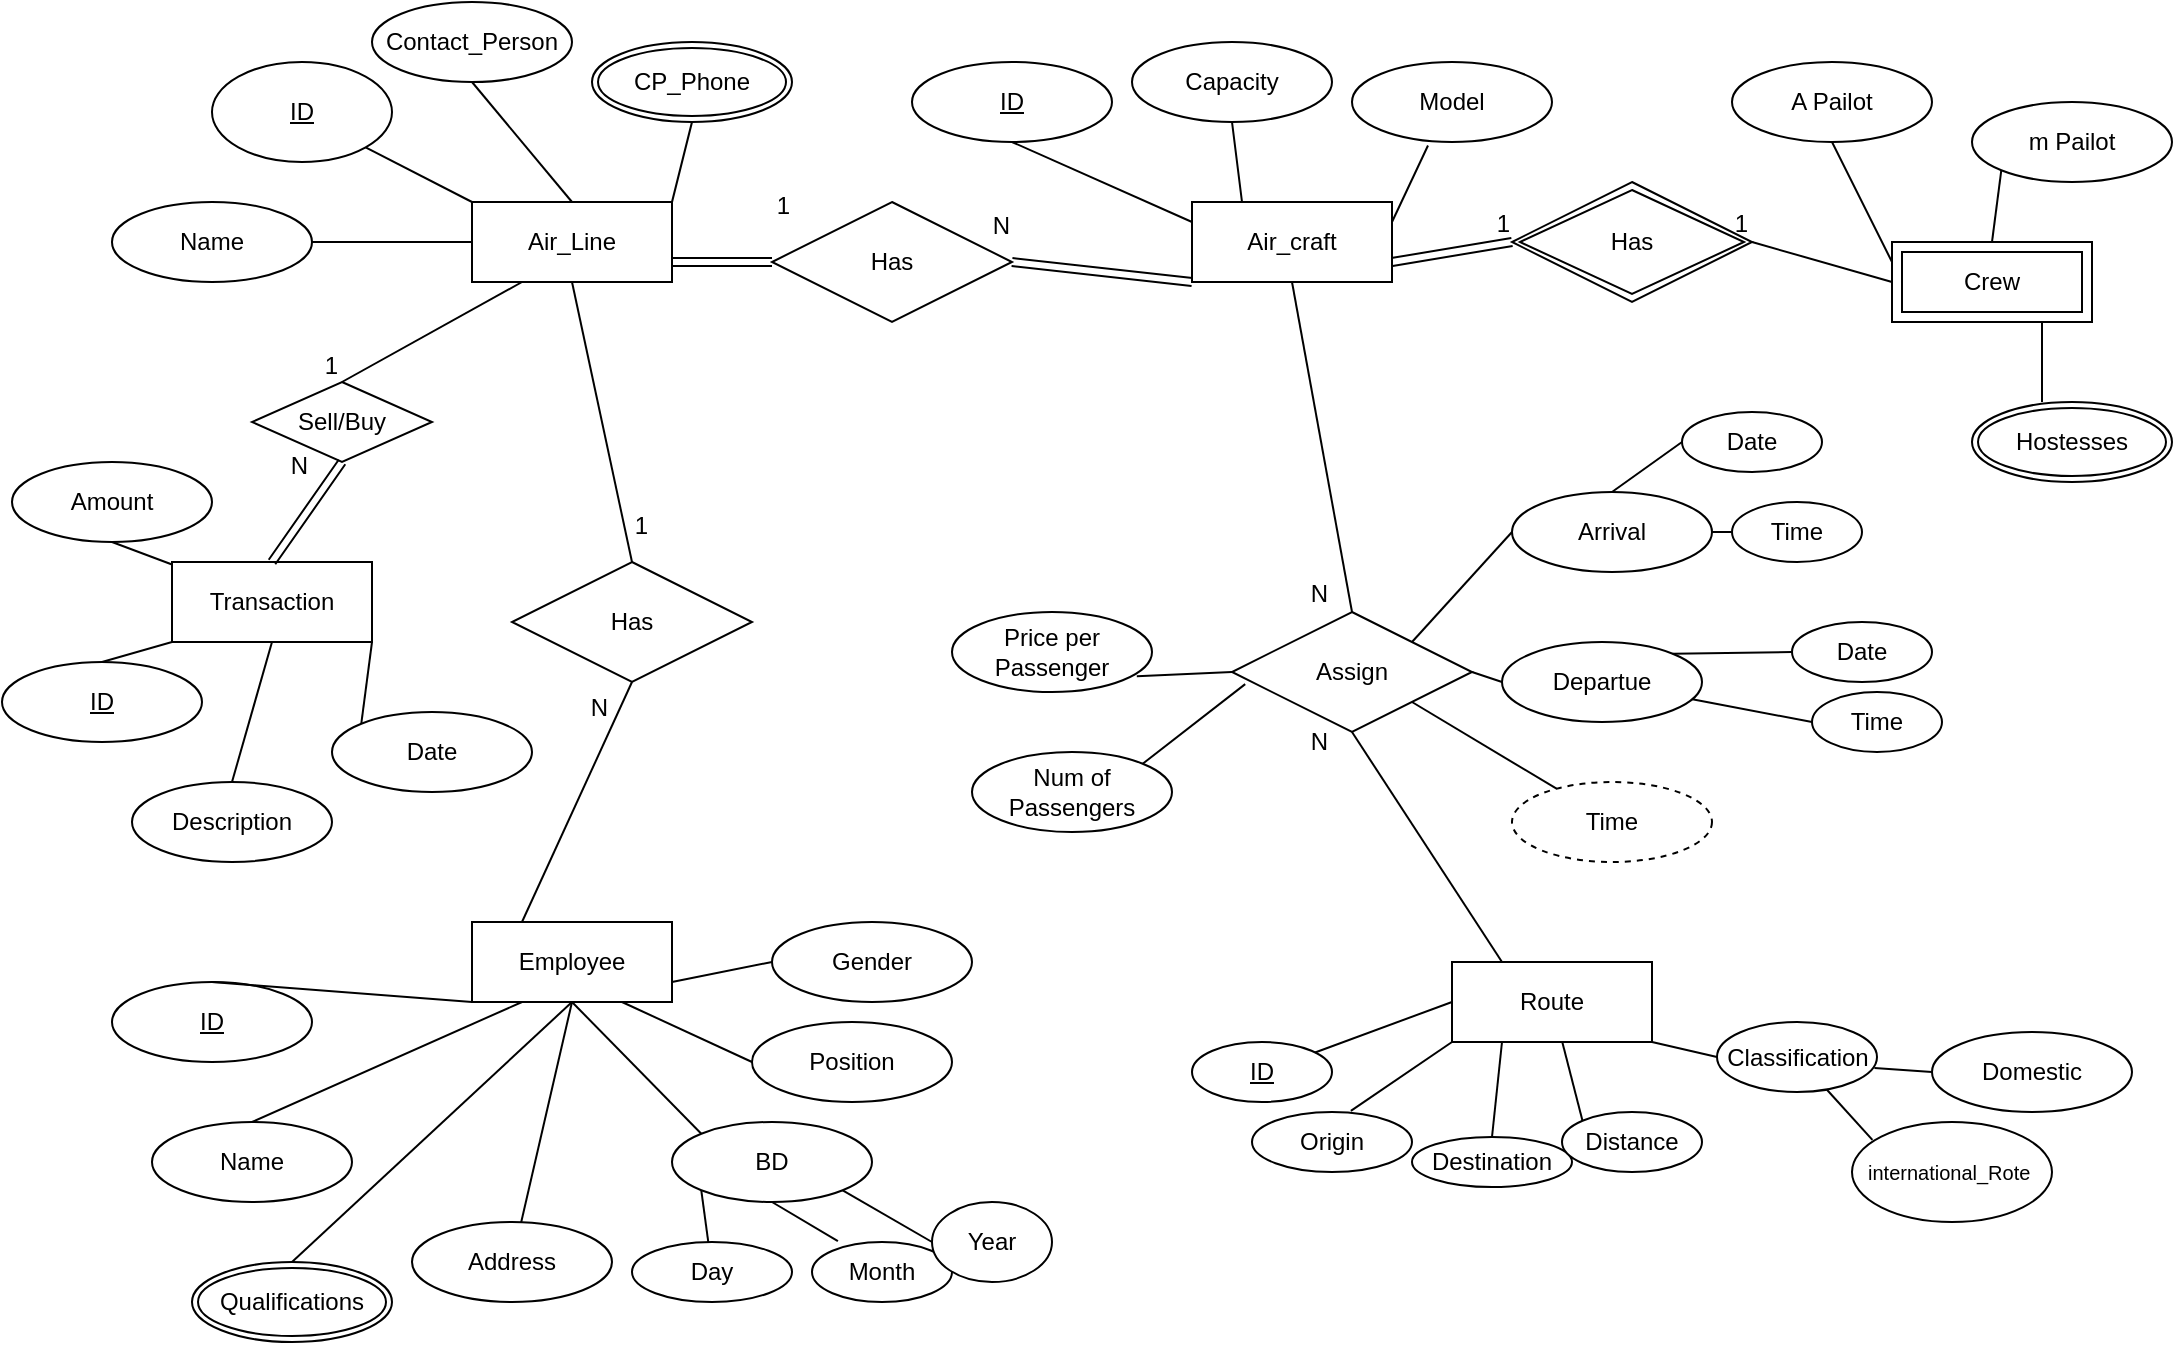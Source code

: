 <mxfile version="21.2.1" type="device">
  <diagram name="Page-1" id="40RKDE1S9QtMaZkaLiVW">
    <mxGraphModel dx="1843" dy="911" grid="1" gridSize="10" guides="1" tooltips="1" connect="1" arrows="1" fold="1" page="1" pageScale="1" pageWidth="1100" pageHeight="850" math="0" shadow="0">
      <root>
        <mxCell id="0" />
        <mxCell id="1" parent="0" />
        <mxCell id="wImbaT4fMVseAlvRaWkG-1" value="Air_Line" style="whiteSpace=wrap;html=1;align=center;" vertex="1" parent="1">
          <mxGeometry x="240" y="150" width="100" height="40" as="geometry" />
        </mxCell>
        <mxCell id="wImbaT4fMVseAlvRaWkG-2" value="ID" style="ellipse;whiteSpace=wrap;html=1;align=center;fontStyle=4;" vertex="1" parent="1">
          <mxGeometry x="110" y="80" width="90" height="50" as="geometry" />
        </mxCell>
        <mxCell id="wImbaT4fMVseAlvRaWkG-3" value="Name" style="ellipse;whiteSpace=wrap;html=1;align=center;" vertex="1" parent="1">
          <mxGeometry x="60" y="150" width="100" height="40" as="geometry" />
        </mxCell>
        <mxCell id="wImbaT4fMVseAlvRaWkG-4" value="Contact_Person" style="ellipse;whiteSpace=wrap;html=1;align=center;" vertex="1" parent="1">
          <mxGeometry x="190" y="50" width="100" height="40" as="geometry" />
        </mxCell>
        <mxCell id="wImbaT4fMVseAlvRaWkG-10" value="CP_Phone" style="ellipse;shape=doubleEllipse;margin=3;whiteSpace=wrap;html=1;align=center;" vertex="1" parent="1">
          <mxGeometry x="300" y="70" width="100" height="40" as="geometry" />
        </mxCell>
        <mxCell id="wImbaT4fMVseAlvRaWkG-12" value="" style="endArrow=none;html=1;rounded=0;exitX=0;exitY=0.5;exitDx=0;exitDy=0;entryX=1;entryY=0.5;entryDx=0;entryDy=0;" edge="1" parent="1" source="wImbaT4fMVseAlvRaWkG-1" target="wImbaT4fMVseAlvRaWkG-3">
          <mxGeometry relative="1" as="geometry">
            <mxPoint x="460" y="360" as="sourcePoint" />
            <mxPoint x="620" y="360" as="targetPoint" />
          </mxGeometry>
        </mxCell>
        <mxCell id="wImbaT4fMVseAlvRaWkG-13" value="" style="endArrow=none;html=1;rounded=0;exitX=0;exitY=0;exitDx=0;exitDy=0;entryX=1;entryY=1;entryDx=0;entryDy=0;" edge="1" parent="1" source="wImbaT4fMVseAlvRaWkG-1" target="wImbaT4fMVseAlvRaWkG-2">
          <mxGeometry relative="1" as="geometry">
            <mxPoint x="180" y="180" as="sourcePoint" />
            <mxPoint x="130" y="140" as="targetPoint" />
          </mxGeometry>
        </mxCell>
        <mxCell id="wImbaT4fMVseAlvRaWkG-14" value="" style="endArrow=none;html=1;rounded=0;exitX=0.5;exitY=0;exitDx=0;exitDy=0;entryX=0.5;entryY=1;entryDx=0;entryDy=0;" edge="1" parent="1" source="wImbaT4fMVseAlvRaWkG-1" target="wImbaT4fMVseAlvRaWkG-4">
          <mxGeometry relative="1" as="geometry">
            <mxPoint x="180" y="160" as="sourcePoint" />
            <mxPoint x="155" y="84" as="targetPoint" />
          </mxGeometry>
        </mxCell>
        <mxCell id="wImbaT4fMVseAlvRaWkG-15" value="" style="endArrow=none;html=1;rounded=0;exitX=1;exitY=0;exitDx=0;exitDy=0;entryX=0.5;entryY=1;entryDx=0;entryDy=0;" edge="1" parent="1" source="wImbaT4fMVseAlvRaWkG-1" target="wImbaT4fMVseAlvRaWkG-10">
          <mxGeometry relative="1" as="geometry">
            <mxPoint x="230" y="160" as="sourcePoint" />
            <mxPoint x="230" y="80" as="targetPoint" />
          </mxGeometry>
        </mxCell>
        <mxCell id="wImbaT4fMVseAlvRaWkG-16" value="Sell/Buy" style="shape=rhombus;perimeter=rhombusPerimeter;whiteSpace=wrap;html=1;align=center;" vertex="1" parent="1">
          <mxGeometry x="130" y="240" width="90" height="40" as="geometry" />
        </mxCell>
        <mxCell id="wImbaT4fMVseAlvRaWkG-17" value="Transaction" style="whiteSpace=wrap;html=1;align=center;" vertex="1" parent="1">
          <mxGeometry x="90" y="330" width="100" height="40" as="geometry" />
        </mxCell>
        <mxCell id="wImbaT4fMVseAlvRaWkG-18" value="ID" style="ellipse;whiteSpace=wrap;html=1;align=center;fontStyle=4;" vertex="1" parent="1">
          <mxGeometry x="5" y="380" width="100" height="40" as="geometry" />
        </mxCell>
        <mxCell id="wImbaT4fMVseAlvRaWkG-19" value="Description" style="ellipse;whiteSpace=wrap;html=1;align=center;" vertex="1" parent="1">
          <mxGeometry x="70" y="440" width="100" height="40" as="geometry" />
        </mxCell>
        <mxCell id="wImbaT4fMVseAlvRaWkG-20" value="Date" style="ellipse;whiteSpace=wrap;html=1;align=center;" vertex="1" parent="1">
          <mxGeometry x="170" y="405" width="100" height="40" as="geometry" />
        </mxCell>
        <mxCell id="wImbaT4fMVseAlvRaWkG-21" value="Amount" style="ellipse;whiteSpace=wrap;html=1;align=center;" vertex="1" parent="1">
          <mxGeometry x="10" y="280" width="100" height="40" as="geometry" />
        </mxCell>
        <mxCell id="wImbaT4fMVseAlvRaWkG-22" value="" style="endArrow=none;html=1;rounded=0;exitX=0.5;exitY=1;exitDx=0;exitDy=0;" edge="1" parent="1" source="wImbaT4fMVseAlvRaWkG-21" target="wImbaT4fMVseAlvRaWkG-17">
          <mxGeometry relative="1" as="geometry">
            <mxPoint x="50" y="340" as="sourcePoint" />
            <mxPoint x="210" y="340" as="targetPoint" />
          </mxGeometry>
        </mxCell>
        <mxCell id="wImbaT4fMVseAlvRaWkG-23" value="" style="endArrow=none;html=1;rounded=0;exitX=0.5;exitY=0;exitDx=0;exitDy=0;entryX=0;entryY=1;entryDx=0;entryDy=0;" edge="1" parent="1" source="wImbaT4fMVseAlvRaWkG-18" target="wImbaT4fMVseAlvRaWkG-17">
          <mxGeometry relative="1" as="geometry">
            <mxPoint x="70" y="330" as="sourcePoint" />
            <mxPoint x="100" y="341" as="targetPoint" />
          </mxGeometry>
        </mxCell>
        <mxCell id="wImbaT4fMVseAlvRaWkG-24" value="" style="endArrow=none;html=1;rounded=0;exitX=0.5;exitY=0;exitDx=0;exitDy=0;entryX=0.5;entryY=1;entryDx=0;entryDy=0;" edge="1" parent="1" source="wImbaT4fMVseAlvRaWkG-19" target="wImbaT4fMVseAlvRaWkG-17">
          <mxGeometry relative="1" as="geometry">
            <mxPoint x="70" y="415" as="sourcePoint" />
            <mxPoint x="100" y="380" as="targetPoint" />
          </mxGeometry>
        </mxCell>
        <mxCell id="wImbaT4fMVseAlvRaWkG-25" value="" style="endArrow=none;html=1;rounded=0;exitX=0;exitY=0;exitDx=0;exitDy=0;entryX=1;entryY=1;entryDx=0;entryDy=0;" edge="1" parent="1" source="wImbaT4fMVseAlvRaWkG-20" target="wImbaT4fMVseAlvRaWkG-17">
          <mxGeometry relative="1" as="geometry">
            <mxPoint x="80" y="425" as="sourcePoint" />
            <mxPoint x="110" y="390" as="targetPoint" />
          </mxGeometry>
        </mxCell>
        <mxCell id="wImbaT4fMVseAlvRaWkG-26" value="" style="endArrow=none;html=1;rounded=0;exitX=0.25;exitY=1;exitDx=0;exitDy=0;entryX=0.5;entryY=0;entryDx=0;entryDy=0;" edge="1" parent="1" source="wImbaT4fMVseAlvRaWkG-1" target="wImbaT4fMVseAlvRaWkG-16">
          <mxGeometry relative="1" as="geometry">
            <mxPoint x="50" y="340" as="sourcePoint" />
            <mxPoint x="210" y="340" as="targetPoint" />
          </mxGeometry>
        </mxCell>
        <mxCell id="wImbaT4fMVseAlvRaWkG-27" value="1" style="resizable=0;html=1;whiteSpace=wrap;align=right;verticalAlign=bottom;" connectable="0" vertex="1" parent="wImbaT4fMVseAlvRaWkG-26">
          <mxGeometry x="1" relative="1" as="geometry" />
        </mxCell>
        <mxCell id="wImbaT4fMVseAlvRaWkG-28" value="" style="shape=link;html=1;rounded=0;exitX=0.5;exitY=0;exitDx=0;exitDy=0;entryX=0.5;entryY=1;entryDx=0;entryDy=0;" edge="1" parent="1" source="wImbaT4fMVseAlvRaWkG-17" target="wImbaT4fMVseAlvRaWkG-16">
          <mxGeometry relative="1" as="geometry">
            <mxPoint x="50" y="340" as="sourcePoint" />
            <mxPoint x="210" y="340" as="targetPoint" />
          </mxGeometry>
        </mxCell>
        <mxCell id="wImbaT4fMVseAlvRaWkG-29" value="N" style="resizable=0;html=1;whiteSpace=wrap;align=right;verticalAlign=bottom;" connectable="0" vertex="1" parent="wImbaT4fMVseAlvRaWkG-28">
          <mxGeometry x="1" relative="1" as="geometry">
            <mxPoint x="-15" y="10" as="offset" />
          </mxGeometry>
        </mxCell>
        <mxCell id="wImbaT4fMVseAlvRaWkG-30" value="Has" style="shape=rhombus;perimeter=rhombusPerimeter;whiteSpace=wrap;html=1;align=center;" vertex="1" parent="1">
          <mxGeometry x="260" y="330" width="120" height="60" as="geometry" />
        </mxCell>
        <mxCell id="wImbaT4fMVseAlvRaWkG-31" value="" style="endArrow=none;html=1;rounded=0;exitX=0.5;exitY=1;exitDx=0;exitDy=0;entryX=0.5;entryY=0;entryDx=0;entryDy=0;" edge="1" parent="1" source="wImbaT4fMVseAlvRaWkG-1" target="wImbaT4fMVseAlvRaWkG-30">
          <mxGeometry relative="1" as="geometry">
            <mxPoint x="420" y="240" as="sourcePoint" />
            <mxPoint x="580" y="240" as="targetPoint" />
          </mxGeometry>
        </mxCell>
        <mxCell id="wImbaT4fMVseAlvRaWkG-32" value="1" style="resizable=0;html=1;whiteSpace=wrap;align=right;verticalAlign=bottom;" connectable="0" vertex="1" parent="wImbaT4fMVseAlvRaWkG-31">
          <mxGeometry x="1" relative="1" as="geometry">
            <mxPoint x="10" y="-9" as="offset" />
          </mxGeometry>
        </mxCell>
        <mxCell id="wImbaT4fMVseAlvRaWkG-33" value="Employee" style="whiteSpace=wrap;html=1;align=center;" vertex="1" parent="1">
          <mxGeometry x="240" y="510" width="100" height="40" as="geometry" />
        </mxCell>
        <mxCell id="wImbaT4fMVseAlvRaWkG-34" value="" style="endArrow=none;html=1;rounded=0;exitX=0.25;exitY=0;exitDx=0;exitDy=0;entryX=0.5;entryY=1;entryDx=0;entryDy=0;" edge="1" parent="1" source="wImbaT4fMVseAlvRaWkG-33" target="wImbaT4fMVseAlvRaWkG-30">
          <mxGeometry relative="1" as="geometry">
            <mxPoint x="420" y="240" as="sourcePoint" />
            <mxPoint x="580" y="240" as="targetPoint" />
          </mxGeometry>
        </mxCell>
        <mxCell id="wImbaT4fMVseAlvRaWkG-35" value="N" style="resizable=0;html=1;whiteSpace=wrap;align=right;verticalAlign=bottom;" connectable="0" vertex="1" parent="wImbaT4fMVseAlvRaWkG-34">
          <mxGeometry x="1" relative="1" as="geometry">
            <mxPoint x="-10" y="21" as="offset" />
          </mxGeometry>
        </mxCell>
        <mxCell id="wImbaT4fMVseAlvRaWkG-36" value="ID" style="ellipse;whiteSpace=wrap;html=1;align=center;fontStyle=4;" vertex="1" parent="1">
          <mxGeometry x="60" y="540" width="100" height="40" as="geometry" />
        </mxCell>
        <mxCell id="wImbaT4fMVseAlvRaWkG-37" value="Address" style="ellipse;whiteSpace=wrap;html=1;align=center;" vertex="1" parent="1">
          <mxGeometry x="210" y="660" width="100" height="40" as="geometry" />
        </mxCell>
        <mxCell id="wImbaT4fMVseAlvRaWkG-40" value="Gender" style="ellipse;whiteSpace=wrap;html=1;align=center;" vertex="1" parent="1">
          <mxGeometry x="390" y="510" width="100" height="40" as="geometry" />
        </mxCell>
        <mxCell id="wImbaT4fMVseAlvRaWkG-41" value="BD" style="ellipse;whiteSpace=wrap;html=1;align=center;" vertex="1" parent="1">
          <mxGeometry x="340" y="610" width="100" height="40" as="geometry" />
        </mxCell>
        <mxCell id="wImbaT4fMVseAlvRaWkG-42" value="Position" style="ellipse;whiteSpace=wrap;html=1;align=center;" vertex="1" parent="1">
          <mxGeometry x="380" y="560" width="100" height="40" as="geometry" />
        </mxCell>
        <mxCell id="wImbaT4fMVseAlvRaWkG-44" value="Name" style="ellipse;whiteSpace=wrap;html=1;align=center;" vertex="1" parent="1">
          <mxGeometry x="80" y="610" width="100" height="40" as="geometry" />
        </mxCell>
        <mxCell id="wImbaT4fMVseAlvRaWkG-45" value="Qualifications" style="ellipse;shape=doubleEllipse;margin=3;whiteSpace=wrap;html=1;align=center;" vertex="1" parent="1">
          <mxGeometry x="100" y="680" width="100" height="40" as="geometry" />
        </mxCell>
        <mxCell id="wImbaT4fMVseAlvRaWkG-46" value="" style="endArrow=none;html=1;rounded=0;exitX=0;exitY=1;exitDx=0;exitDy=0;entryX=0.5;entryY=0;entryDx=0;entryDy=0;" edge="1" parent="1" source="wImbaT4fMVseAlvRaWkG-33" target="wImbaT4fMVseAlvRaWkG-36">
          <mxGeometry relative="1" as="geometry">
            <mxPoint x="410" y="410" as="sourcePoint" />
            <mxPoint x="570" y="410" as="targetPoint" />
          </mxGeometry>
        </mxCell>
        <mxCell id="wImbaT4fMVseAlvRaWkG-47" value="" style="endArrow=none;html=1;rounded=0;exitX=0.25;exitY=1;exitDx=0;exitDy=0;entryX=0.5;entryY=0;entryDx=0;entryDy=0;" edge="1" parent="1" source="wImbaT4fMVseAlvRaWkG-33" target="wImbaT4fMVseAlvRaWkG-44">
          <mxGeometry relative="1" as="geometry">
            <mxPoint x="380" y="435" as="sourcePoint" />
            <mxPoint x="320" y="455" as="targetPoint" />
          </mxGeometry>
        </mxCell>
        <mxCell id="wImbaT4fMVseAlvRaWkG-48" value="" style="endArrow=none;html=1;rounded=0;exitX=0.5;exitY=1;exitDx=0;exitDy=0;entryX=0.5;entryY=0;entryDx=0;entryDy=0;" edge="1" parent="1" source="wImbaT4fMVseAlvRaWkG-33" target="wImbaT4fMVseAlvRaWkG-45">
          <mxGeometry relative="1" as="geometry">
            <mxPoint x="405" y="435" as="sourcePoint" />
            <mxPoint x="340" y="510" as="targetPoint" />
          </mxGeometry>
        </mxCell>
        <mxCell id="wImbaT4fMVseAlvRaWkG-49" value="" style="endArrow=none;html=1;rounded=0;exitX=0.5;exitY=1;exitDx=0;exitDy=0;" edge="1" parent="1" source="wImbaT4fMVseAlvRaWkG-33" target="wImbaT4fMVseAlvRaWkG-37">
          <mxGeometry relative="1" as="geometry">
            <mxPoint x="330" y="530" as="sourcePoint" />
            <mxPoint x="360" y="590" as="targetPoint" />
          </mxGeometry>
        </mxCell>
        <mxCell id="wImbaT4fMVseAlvRaWkG-50" value="" style="endArrow=none;html=1;rounded=0;exitX=0.5;exitY=1;exitDx=0;exitDy=0;entryX=0;entryY=0;entryDx=0;entryDy=0;" edge="1" parent="1" source="wImbaT4fMVseAlvRaWkG-33" target="wImbaT4fMVseAlvRaWkG-41">
          <mxGeometry relative="1" as="geometry">
            <mxPoint x="440" y="440" as="sourcePoint" />
            <mxPoint x="448" y="535" as="targetPoint" />
          </mxGeometry>
        </mxCell>
        <mxCell id="wImbaT4fMVseAlvRaWkG-51" value="" style="endArrow=none;html=1;rounded=0;exitX=1;exitY=0.75;exitDx=0;exitDy=0;entryX=0;entryY=0.5;entryDx=0;entryDy=0;" edge="1" parent="1" source="wImbaT4fMVseAlvRaWkG-33" target="wImbaT4fMVseAlvRaWkG-40">
          <mxGeometry relative="1" as="geometry">
            <mxPoint x="468" y="435" as="sourcePoint" />
            <mxPoint x="515" y="501" as="targetPoint" />
          </mxGeometry>
        </mxCell>
        <mxCell id="wImbaT4fMVseAlvRaWkG-52" value="" style="endArrow=none;html=1;rounded=0;exitX=0.75;exitY=1;exitDx=0;exitDy=0;entryX=0;entryY=0.5;entryDx=0;entryDy=0;" edge="1" parent="1" source="wImbaT4fMVseAlvRaWkG-33" target="wImbaT4fMVseAlvRaWkG-42">
          <mxGeometry relative="1" as="geometry">
            <mxPoint x="480" y="425" as="sourcePoint" />
            <mxPoint x="510" y="415" as="targetPoint" />
          </mxGeometry>
        </mxCell>
        <mxCell id="wImbaT4fMVseAlvRaWkG-53" value="Day" style="ellipse;whiteSpace=wrap;html=1;align=center;" vertex="1" parent="1">
          <mxGeometry x="320" y="670" width="80" height="30" as="geometry" />
        </mxCell>
        <mxCell id="wImbaT4fMVseAlvRaWkG-54" value="Month" style="ellipse;whiteSpace=wrap;html=1;align=center;" vertex="1" parent="1">
          <mxGeometry x="410" y="670" width="70" height="30" as="geometry" />
        </mxCell>
        <mxCell id="wImbaT4fMVseAlvRaWkG-55" value="Year" style="ellipse;whiteSpace=wrap;html=1;align=center;" vertex="1" parent="1">
          <mxGeometry x="470" y="650" width="60" height="40" as="geometry" />
        </mxCell>
        <mxCell id="wImbaT4fMVseAlvRaWkG-56" value="" style="endArrow=none;html=1;rounded=0;entryX=0;entryY=1;entryDx=0;entryDy=0;" edge="1" parent="1" source="wImbaT4fMVseAlvRaWkG-53" target="wImbaT4fMVseAlvRaWkG-41">
          <mxGeometry relative="1" as="geometry">
            <mxPoint x="410" y="410" as="sourcePoint" />
            <mxPoint x="570" y="410" as="targetPoint" />
          </mxGeometry>
        </mxCell>
        <mxCell id="wImbaT4fMVseAlvRaWkG-57" value="" style="endArrow=none;html=1;rounded=0;entryX=0.5;entryY=1;entryDx=0;entryDy=0;exitX=0.185;exitY=-0.014;exitDx=0;exitDy=0;exitPerimeter=0;" edge="1" parent="1" source="wImbaT4fMVseAlvRaWkG-54" target="wImbaT4fMVseAlvRaWkG-41">
          <mxGeometry relative="1" as="geometry">
            <mxPoint x="557" y="590" as="sourcePoint" />
            <mxPoint x="550" y="535" as="targetPoint" />
          </mxGeometry>
        </mxCell>
        <mxCell id="wImbaT4fMVseAlvRaWkG-58" value="" style="endArrow=none;html=1;rounded=0;entryX=1;entryY=1;entryDx=0;entryDy=0;exitX=0;exitY=0.5;exitDx=0;exitDy=0;" edge="1" parent="1" source="wImbaT4fMVseAlvRaWkG-55" target="wImbaT4fMVseAlvRaWkG-41">
          <mxGeometry relative="1" as="geometry">
            <mxPoint x="649" y="599" as="sourcePoint" />
            <mxPoint x="585" y="529" as="targetPoint" />
          </mxGeometry>
        </mxCell>
        <mxCell id="wImbaT4fMVseAlvRaWkG-59" value="Air_craft" style="whiteSpace=wrap;html=1;align=center;" vertex="1" parent="1">
          <mxGeometry x="600" y="150" width="100" height="40" as="geometry" />
        </mxCell>
        <mxCell id="wImbaT4fMVseAlvRaWkG-60" value="ID" style="ellipse;whiteSpace=wrap;html=1;align=center;fontStyle=4;" vertex="1" parent="1">
          <mxGeometry x="460" y="80" width="100" height="40" as="geometry" />
        </mxCell>
        <mxCell id="wImbaT4fMVseAlvRaWkG-61" value="Capacity" style="ellipse;whiteSpace=wrap;html=1;align=center;" vertex="1" parent="1">
          <mxGeometry x="570" y="70" width="100" height="40" as="geometry" />
        </mxCell>
        <mxCell id="wImbaT4fMVseAlvRaWkG-62" value="Model" style="ellipse;whiteSpace=wrap;html=1;align=center;" vertex="1" parent="1">
          <mxGeometry x="680" y="80" width="100" height="40" as="geometry" />
        </mxCell>
        <mxCell id="wImbaT4fMVseAlvRaWkG-64" value="Has" style="shape=rhombus;perimeter=rhombusPerimeter;whiteSpace=wrap;html=1;align=center;" vertex="1" parent="1">
          <mxGeometry x="390" y="150" width="120" height="60" as="geometry" />
        </mxCell>
        <mxCell id="wImbaT4fMVseAlvRaWkG-65" value="" style="shape=link;html=1;rounded=0;exitX=1;exitY=0.75;exitDx=0;exitDy=0;entryX=0;entryY=0.5;entryDx=0;entryDy=0;" edge="1" parent="1" source="wImbaT4fMVseAlvRaWkG-1" target="wImbaT4fMVseAlvRaWkG-64">
          <mxGeometry relative="1" as="geometry">
            <mxPoint x="550" y="250" as="sourcePoint" />
            <mxPoint x="710" y="250" as="targetPoint" />
          </mxGeometry>
        </mxCell>
        <mxCell id="wImbaT4fMVseAlvRaWkG-66" value="1" style="resizable=0;html=1;whiteSpace=wrap;align=right;verticalAlign=bottom;" connectable="0" vertex="1" parent="wImbaT4fMVseAlvRaWkG-65">
          <mxGeometry x="1" relative="1" as="geometry">
            <mxPoint x="10" y="-20" as="offset" />
          </mxGeometry>
        </mxCell>
        <mxCell id="wImbaT4fMVseAlvRaWkG-67" value="" style="shape=link;html=1;rounded=0;entryX=1;entryY=0.5;entryDx=0;entryDy=0;exitX=0;exitY=1;exitDx=0;exitDy=0;" edge="1" parent="1" source="wImbaT4fMVseAlvRaWkG-59" target="wImbaT4fMVseAlvRaWkG-64">
          <mxGeometry relative="1" as="geometry">
            <mxPoint x="550" y="250" as="sourcePoint" />
            <mxPoint x="710" y="250" as="targetPoint" />
          </mxGeometry>
        </mxCell>
        <mxCell id="wImbaT4fMVseAlvRaWkG-68" value="N" style="resizable=0;html=1;whiteSpace=wrap;align=right;verticalAlign=bottom;" connectable="0" vertex="1" parent="wImbaT4fMVseAlvRaWkG-67">
          <mxGeometry x="1" relative="1" as="geometry">
            <mxPoint y="-10" as="offset" />
          </mxGeometry>
        </mxCell>
        <mxCell id="wImbaT4fMVseAlvRaWkG-69" value="" style="endArrow=none;html=1;rounded=0;exitX=0.5;exitY=1;exitDx=0;exitDy=0;entryX=0;entryY=0.25;entryDx=0;entryDy=0;" edge="1" parent="1" source="wImbaT4fMVseAlvRaWkG-60" target="wImbaT4fMVseAlvRaWkG-59">
          <mxGeometry relative="1" as="geometry">
            <mxPoint x="550" y="250" as="sourcePoint" />
            <mxPoint x="710" y="250" as="targetPoint" />
          </mxGeometry>
        </mxCell>
        <mxCell id="wImbaT4fMVseAlvRaWkG-70" value="" style="endArrow=none;html=1;rounded=0;exitX=0.5;exitY=1;exitDx=0;exitDy=0;entryX=0.25;entryY=0;entryDx=0;entryDy=0;" edge="1" parent="1" source="wImbaT4fMVseAlvRaWkG-61" target="wImbaT4fMVseAlvRaWkG-59">
          <mxGeometry relative="1" as="geometry">
            <mxPoint x="510" y="90" as="sourcePoint" />
            <mxPoint x="560" y="120" as="targetPoint" />
          </mxGeometry>
        </mxCell>
        <mxCell id="wImbaT4fMVseAlvRaWkG-71" value="" style="endArrow=none;html=1;rounded=0;exitX=0.38;exitY=1.044;exitDx=0;exitDy=0;entryX=1;entryY=0.25;entryDx=0;entryDy=0;exitPerimeter=0;" edge="1" parent="1" source="wImbaT4fMVseAlvRaWkG-62" target="wImbaT4fMVseAlvRaWkG-59">
          <mxGeometry relative="1" as="geometry">
            <mxPoint x="520" y="100" as="sourcePoint" />
            <mxPoint x="570" y="130" as="targetPoint" />
          </mxGeometry>
        </mxCell>
        <mxCell id="wImbaT4fMVseAlvRaWkG-73" value="Has" style="shape=rhombus;double=1;perimeter=rhombusPerimeter;whiteSpace=wrap;html=1;align=center;" vertex="1" parent="1">
          <mxGeometry x="760" y="140" width="120" height="60" as="geometry" />
        </mxCell>
        <mxCell id="wImbaT4fMVseAlvRaWkG-74" value="Crew" style="shape=ext;margin=3;double=1;whiteSpace=wrap;html=1;align=center;" vertex="1" parent="1">
          <mxGeometry x="950" y="170" width="100" height="40" as="geometry" />
        </mxCell>
        <mxCell id="wImbaT4fMVseAlvRaWkG-75" value="" style="shape=link;html=1;rounded=0;exitX=1;exitY=0.75;exitDx=0;exitDy=0;entryX=0;entryY=0.5;entryDx=0;entryDy=0;" edge="1" parent="1" source="wImbaT4fMVseAlvRaWkG-59" target="wImbaT4fMVseAlvRaWkG-73">
          <mxGeometry relative="1" as="geometry">
            <mxPoint x="680" y="70" as="sourcePoint" />
            <mxPoint x="840" y="70" as="targetPoint" />
          </mxGeometry>
        </mxCell>
        <mxCell id="wImbaT4fMVseAlvRaWkG-76" value="1" style="resizable=0;html=1;whiteSpace=wrap;align=right;verticalAlign=bottom;" connectable="0" vertex="1" parent="wImbaT4fMVseAlvRaWkG-75">
          <mxGeometry x="1" relative="1" as="geometry" />
        </mxCell>
        <mxCell id="wImbaT4fMVseAlvRaWkG-77" value="" style="endArrow=none;html=1;rounded=0;exitX=0;exitY=0.5;exitDx=0;exitDy=0;entryX=1;entryY=0.5;entryDx=0;entryDy=0;" edge="1" parent="1" source="wImbaT4fMVseAlvRaWkG-74" target="wImbaT4fMVseAlvRaWkG-73">
          <mxGeometry relative="1" as="geometry">
            <mxPoint x="680" y="70" as="sourcePoint" />
            <mxPoint x="820" y="210" as="targetPoint" />
          </mxGeometry>
        </mxCell>
        <mxCell id="wImbaT4fMVseAlvRaWkG-78" value="1" style="resizable=0;html=1;whiteSpace=wrap;align=right;verticalAlign=bottom;" connectable="0" vertex="1" parent="wImbaT4fMVseAlvRaWkG-77">
          <mxGeometry x="1" relative="1" as="geometry" />
        </mxCell>
        <mxCell id="wImbaT4fMVseAlvRaWkG-79" value="A Pailot" style="ellipse;whiteSpace=wrap;html=1;align=center;" vertex="1" parent="1">
          <mxGeometry x="870" y="80" width="100" height="40" as="geometry" />
        </mxCell>
        <mxCell id="wImbaT4fMVseAlvRaWkG-81" value="m Pailot" style="ellipse;whiteSpace=wrap;html=1;align=center;" vertex="1" parent="1">
          <mxGeometry x="990" y="100" width="100" height="40" as="geometry" />
        </mxCell>
        <mxCell id="wImbaT4fMVseAlvRaWkG-83" value="Hostesses" style="ellipse;shape=doubleEllipse;margin=3;whiteSpace=wrap;html=1;align=center;" vertex="1" parent="1">
          <mxGeometry x="990" y="250" width="100" height="40" as="geometry" />
        </mxCell>
        <mxCell id="wImbaT4fMVseAlvRaWkG-84" value="" style="endArrow=none;html=1;rounded=0;entryX=0.5;entryY=1;entryDx=0;entryDy=0;exitX=0;exitY=0.25;exitDx=0;exitDy=0;" edge="1" parent="1" source="wImbaT4fMVseAlvRaWkG-74" target="wImbaT4fMVseAlvRaWkG-79">
          <mxGeometry relative="1" as="geometry">
            <mxPoint x="680" y="70" as="sourcePoint" />
            <mxPoint x="840" y="70" as="targetPoint" />
          </mxGeometry>
        </mxCell>
        <mxCell id="wImbaT4fMVseAlvRaWkG-85" value="" style="endArrow=none;html=1;rounded=0;entryX=0;entryY=1;entryDx=0;entryDy=0;exitX=0.5;exitY=0;exitDx=0;exitDy=0;" edge="1" parent="1" source="wImbaT4fMVseAlvRaWkG-74" target="wImbaT4fMVseAlvRaWkG-81">
          <mxGeometry relative="1" as="geometry">
            <mxPoint x="960" y="190" as="sourcePoint" />
            <mxPoint x="930" y="130" as="targetPoint" />
          </mxGeometry>
        </mxCell>
        <mxCell id="wImbaT4fMVseAlvRaWkG-86" value="" style="endArrow=none;html=1;rounded=0;entryX=0.75;entryY=1;entryDx=0;entryDy=0;exitX=0.35;exitY=0;exitDx=0;exitDy=0;exitPerimeter=0;" edge="1" parent="1" source="wImbaT4fMVseAlvRaWkG-83" target="wImbaT4fMVseAlvRaWkG-74">
          <mxGeometry relative="1" as="geometry">
            <mxPoint x="1010" y="180" as="sourcePoint" />
            <mxPoint x="1015" y="144" as="targetPoint" />
          </mxGeometry>
        </mxCell>
        <mxCell id="wImbaT4fMVseAlvRaWkG-90" value="Assign" style="shape=rhombus;perimeter=rhombusPerimeter;whiteSpace=wrap;html=1;align=center;" vertex="1" parent="1">
          <mxGeometry x="620" y="355" width="120" height="60" as="geometry" />
        </mxCell>
        <mxCell id="wImbaT4fMVseAlvRaWkG-91" value="" style="endArrow=none;html=1;rounded=0;entryX=0.5;entryY=0;entryDx=0;entryDy=0;exitX=0.5;exitY=1;exitDx=0;exitDy=0;" edge="1" parent="1" source="wImbaT4fMVseAlvRaWkG-59" target="wImbaT4fMVseAlvRaWkG-90">
          <mxGeometry relative="1" as="geometry">
            <mxPoint x="520" y="380" as="sourcePoint" />
            <mxPoint x="680" y="380" as="targetPoint" />
          </mxGeometry>
        </mxCell>
        <mxCell id="wImbaT4fMVseAlvRaWkG-92" value="N" style="resizable=0;html=1;whiteSpace=wrap;align=right;verticalAlign=bottom;" connectable="0" vertex="1" parent="wImbaT4fMVseAlvRaWkG-91">
          <mxGeometry x="1" relative="1" as="geometry">
            <mxPoint x="-10" as="offset" />
          </mxGeometry>
        </mxCell>
        <mxCell id="wImbaT4fMVseAlvRaWkG-93" value="Route" style="whiteSpace=wrap;html=1;align=center;" vertex="1" parent="1">
          <mxGeometry x="730" y="530" width="100" height="40" as="geometry" />
        </mxCell>
        <mxCell id="wImbaT4fMVseAlvRaWkG-97" value="" style="endArrow=none;html=1;rounded=0;entryX=0.5;entryY=1;entryDx=0;entryDy=0;exitX=0.25;exitY=0;exitDx=0;exitDy=0;" edge="1" parent="1" source="wImbaT4fMVseAlvRaWkG-93" target="wImbaT4fMVseAlvRaWkG-90">
          <mxGeometry relative="1" as="geometry">
            <mxPoint x="590" y="460" as="sourcePoint" />
            <mxPoint x="750" y="460" as="targetPoint" />
          </mxGeometry>
        </mxCell>
        <mxCell id="wImbaT4fMVseAlvRaWkG-98" value="N" style="resizable=0;html=1;whiteSpace=wrap;align=right;verticalAlign=bottom;" connectable="0" vertex="1" parent="wImbaT4fMVseAlvRaWkG-97">
          <mxGeometry x="1" relative="1" as="geometry">
            <mxPoint x="-10" y="14" as="offset" />
          </mxGeometry>
        </mxCell>
        <mxCell id="wImbaT4fMVseAlvRaWkG-100" value="Origin" style="ellipse;whiteSpace=wrap;html=1;align=center;" vertex="1" parent="1">
          <mxGeometry x="630" y="605" width="80" height="30" as="geometry" />
        </mxCell>
        <mxCell id="wImbaT4fMVseAlvRaWkG-101" value="Destination" style="ellipse;whiteSpace=wrap;html=1;align=center;" vertex="1" parent="1">
          <mxGeometry x="710" y="617.5" width="80" height="25" as="geometry" />
        </mxCell>
        <mxCell id="wImbaT4fMVseAlvRaWkG-102" value="Classification" style="ellipse;whiteSpace=wrap;html=1;align=center;" vertex="1" parent="1">
          <mxGeometry x="862.5" y="560" width="80" height="35" as="geometry" />
        </mxCell>
        <mxCell id="wImbaT4fMVseAlvRaWkG-103" value="Domestic" style="ellipse;whiteSpace=wrap;html=1;align=center;" vertex="1" parent="1">
          <mxGeometry x="970" y="565" width="100" height="40" as="geometry" />
        </mxCell>
        <mxCell id="wImbaT4fMVseAlvRaWkG-104" value="&lt;font style=&quot;font-size: 10px;&quot;&gt;international_Rote&amp;nbsp;&lt;/font&gt;" style="ellipse;whiteSpace=wrap;html=1;align=center;" vertex="1" parent="1">
          <mxGeometry x="930" y="610" width="100" height="50" as="geometry" />
        </mxCell>
        <mxCell id="wImbaT4fMVseAlvRaWkG-105" value="Distance" style="ellipse;whiteSpace=wrap;html=1;align=center;" vertex="1" parent="1">
          <mxGeometry x="785" y="605" width="70" height="30" as="geometry" />
        </mxCell>
        <mxCell id="wImbaT4fMVseAlvRaWkG-107" value="ID" style="ellipse;whiteSpace=wrap;html=1;align=center;fontStyle=4;" vertex="1" parent="1">
          <mxGeometry x="600" y="570" width="70" height="30" as="geometry" />
        </mxCell>
        <mxCell id="wImbaT4fMVseAlvRaWkG-108" value="" style="endArrow=none;html=1;rounded=0;exitX=0;exitY=0.5;exitDx=0;exitDy=0;" edge="1" parent="1" source="wImbaT4fMVseAlvRaWkG-93" target="wImbaT4fMVseAlvRaWkG-107">
          <mxGeometry relative="1" as="geometry">
            <mxPoint x="700" y="590" as="sourcePoint" />
            <mxPoint x="860" y="590" as="targetPoint" />
          </mxGeometry>
        </mxCell>
        <mxCell id="wImbaT4fMVseAlvRaWkG-109" value="" style="endArrow=none;html=1;rounded=0;exitX=0;exitY=1;exitDx=0;exitDy=0;entryX=0.618;entryY=-0.018;entryDx=0;entryDy=0;entryPerimeter=0;" edge="1" parent="1" source="wImbaT4fMVseAlvRaWkG-93" target="wImbaT4fMVseAlvRaWkG-100">
          <mxGeometry relative="1" as="geometry">
            <mxPoint x="710" y="570" as="sourcePoint" />
            <mxPoint x="672" y="579" as="targetPoint" />
          </mxGeometry>
        </mxCell>
        <mxCell id="wImbaT4fMVseAlvRaWkG-110" value="" style="endArrow=none;html=1;rounded=0;exitX=0.25;exitY=1;exitDx=0;exitDy=0;entryX=0.5;entryY=0;entryDx=0;entryDy=0;" edge="1" parent="1" source="wImbaT4fMVseAlvRaWkG-93" target="wImbaT4fMVseAlvRaWkG-101">
          <mxGeometry relative="1" as="geometry">
            <mxPoint x="710" y="590" as="sourcePoint" />
            <mxPoint x="682" y="619" as="targetPoint" />
          </mxGeometry>
        </mxCell>
        <mxCell id="wImbaT4fMVseAlvRaWkG-111" value="" style="endArrow=none;html=1;rounded=0;entryX=0;entryY=0;entryDx=0;entryDy=0;" edge="1" parent="1" source="wImbaT4fMVseAlvRaWkG-93" target="wImbaT4fMVseAlvRaWkG-105">
          <mxGeometry relative="1" as="geometry">
            <mxPoint x="735" y="590" as="sourcePoint" />
            <mxPoint x="760" y="650" as="targetPoint" />
          </mxGeometry>
        </mxCell>
        <mxCell id="wImbaT4fMVseAlvRaWkG-112" value="" style="endArrow=none;html=1;rounded=0;entryX=0;entryY=0.5;entryDx=0;entryDy=0;exitX=1;exitY=1;exitDx=0;exitDy=0;" edge="1" parent="1" source="wImbaT4fMVseAlvRaWkG-93" target="wImbaT4fMVseAlvRaWkG-102">
          <mxGeometry relative="1" as="geometry">
            <mxPoint x="777" y="590" as="sourcePoint" />
            <mxPoint x="835" y="656" as="targetPoint" />
          </mxGeometry>
        </mxCell>
        <mxCell id="wImbaT4fMVseAlvRaWkG-113" value="" style="endArrow=none;html=1;rounded=0;exitX=0.102;exitY=0.179;exitDx=0;exitDy=0;exitPerimeter=0;" edge="1" parent="1" source="wImbaT4fMVseAlvRaWkG-104" target="wImbaT4fMVseAlvRaWkG-102">
          <mxGeometry relative="1" as="geometry">
            <mxPoint x="810" y="590" as="sourcePoint" />
            <mxPoint x="840" y="600" as="targetPoint" />
          </mxGeometry>
        </mxCell>
        <mxCell id="wImbaT4fMVseAlvRaWkG-114" value="" style="endArrow=none;html=1;rounded=0;entryX=0.984;entryY=0.656;entryDx=0;entryDy=0;exitX=0;exitY=0.5;exitDx=0;exitDy=0;entryPerimeter=0;" edge="1" parent="1" source="wImbaT4fMVseAlvRaWkG-103" target="wImbaT4fMVseAlvRaWkG-102">
          <mxGeometry relative="1" as="geometry">
            <mxPoint x="950" y="647" as="sourcePoint" />
            <mxPoint x="925" y="614" as="targetPoint" />
          </mxGeometry>
        </mxCell>
        <mxCell id="wImbaT4fMVseAlvRaWkG-118" value="Time" style="ellipse;whiteSpace=wrap;html=1;align=center;dashed=1;" vertex="1" parent="1">
          <mxGeometry x="760" y="440" width="100" height="40" as="geometry" />
        </mxCell>
        <mxCell id="wImbaT4fMVseAlvRaWkG-119" value="Arrival" style="ellipse;whiteSpace=wrap;html=1;align=center;" vertex="1" parent="1">
          <mxGeometry x="760" y="295" width="100" height="40" as="geometry" />
        </mxCell>
        <mxCell id="wImbaT4fMVseAlvRaWkG-120" value="Time" style="ellipse;whiteSpace=wrap;html=1;align=center;" vertex="1" parent="1">
          <mxGeometry x="870" y="300" width="65" height="30" as="geometry" />
        </mxCell>
        <mxCell id="wImbaT4fMVseAlvRaWkG-121" value="Date" style="ellipse;whiteSpace=wrap;html=1;align=center;" vertex="1" parent="1">
          <mxGeometry x="845" y="255" width="70" height="30" as="geometry" />
        </mxCell>
        <mxCell id="wImbaT4fMVseAlvRaWkG-122" value="" style="endArrow=none;html=1;rounded=0;exitX=1;exitY=0;exitDx=0;exitDy=0;entryX=0;entryY=0.5;entryDx=0;entryDy=0;" edge="1" parent="1" source="wImbaT4fMVseAlvRaWkG-90" target="wImbaT4fMVseAlvRaWkG-119">
          <mxGeometry relative="1" as="geometry">
            <mxPoint x="720" y="370" as="sourcePoint" />
            <mxPoint x="880" y="370" as="targetPoint" />
          </mxGeometry>
        </mxCell>
        <mxCell id="wImbaT4fMVseAlvRaWkG-124" value="" style="endArrow=none;html=1;rounded=0;exitX=1;exitY=1;exitDx=0;exitDy=0;" edge="1" parent="1" source="wImbaT4fMVseAlvRaWkG-90" target="wImbaT4fMVseAlvRaWkG-118">
          <mxGeometry relative="1" as="geometry">
            <mxPoint x="710" y="410" as="sourcePoint" />
            <mxPoint x="870" y="410" as="targetPoint" />
          </mxGeometry>
        </mxCell>
        <mxCell id="wImbaT4fMVseAlvRaWkG-126" value="" style="endArrow=none;html=1;rounded=0;entryX=0;entryY=0.5;entryDx=0;entryDy=0;exitX=0.5;exitY=0;exitDx=0;exitDy=0;" edge="1" parent="1" source="wImbaT4fMVseAlvRaWkG-119" target="wImbaT4fMVseAlvRaWkG-121">
          <mxGeometry relative="1" as="geometry">
            <mxPoint x="720" y="260" as="sourcePoint" />
            <mxPoint x="880" y="260" as="targetPoint" />
            <Array as="points" />
          </mxGeometry>
        </mxCell>
        <mxCell id="wImbaT4fMVseAlvRaWkG-127" value="" style="endArrow=none;html=1;rounded=0;entryX=0;entryY=0.5;entryDx=0;entryDy=0;exitX=1;exitY=0.5;exitDx=0;exitDy=0;" edge="1" parent="1" source="wImbaT4fMVseAlvRaWkG-119" target="wImbaT4fMVseAlvRaWkG-120">
          <mxGeometry relative="1" as="geometry">
            <mxPoint x="820" y="340" as="sourcePoint" />
            <mxPoint x="850" y="315" as="targetPoint" />
          </mxGeometry>
        </mxCell>
        <mxCell id="wImbaT4fMVseAlvRaWkG-129" value="Price per Passenger" style="ellipse;whiteSpace=wrap;html=1;align=center;" vertex="1" parent="1">
          <mxGeometry x="480" y="355" width="100" height="40" as="geometry" />
        </mxCell>
        <mxCell id="wImbaT4fMVseAlvRaWkG-130" value="Departue" style="ellipse;whiteSpace=wrap;html=1;align=center;" vertex="1" parent="1">
          <mxGeometry x="755" y="370" width="100" height="40" as="geometry" />
        </mxCell>
        <mxCell id="wImbaT4fMVseAlvRaWkG-131" value="Num of Passengers" style="ellipse;whiteSpace=wrap;html=1;align=center;" vertex="1" parent="1">
          <mxGeometry x="490" y="425" width="100" height="40" as="geometry" />
        </mxCell>
        <mxCell id="wImbaT4fMVseAlvRaWkG-132" value="" style="endArrow=none;html=1;rounded=0;exitX=1;exitY=0.5;exitDx=0;exitDy=0;entryX=0;entryY=0.5;entryDx=0;entryDy=0;" edge="1" parent="1" source="wImbaT4fMVseAlvRaWkG-90" target="wImbaT4fMVseAlvRaWkG-130">
          <mxGeometry relative="1" as="geometry">
            <mxPoint x="780" y="450" as="sourcePoint" />
            <mxPoint x="940" y="450" as="targetPoint" />
          </mxGeometry>
        </mxCell>
        <mxCell id="wImbaT4fMVseAlvRaWkG-133" value="Date" style="ellipse;whiteSpace=wrap;html=1;align=center;" vertex="1" parent="1">
          <mxGeometry x="900" y="360" width="70" height="30" as="geometry" />
        </mxCell>
        <mxCell id="wImbaT4fMVseAlvRaWkG-134" value="Time" style="ellipse;whiteSpace=wrap;html=1;align=center;" vertex="1" parent="1">
          <mxGeometry x="910" y="395" width="65" height="30" as="geometry" />
        </mxCell>
        <mxCell id="wImbaT4fMVseAlvRaWkG-135" value="" style="endArrow=none;html=1;rounded=0;entryX=0;entryY=0.5;entryDx=0;entryDy=0;exitX=1;exitY=0;exitDx=0;exitDy=0;" edge="1" parent="1" source="wImbaT4fMVseAlvRaWkG-130" target="wImbaT4fMVseAlvRaWkG-133">
          <mxGeometry relative="1" as="geometry">
            <mxPoint x="800" y="310" as="sourcePoint" />
            <mxPoint x="855" y="280" as="targetPoint" />
            <Array as="points" />
          </mxGeometry>
        </mxCell>
        <mxCell id="wImbaT4fMVseAlvRaWkG-136" value="" style="endArrow=none;html=1;rounded=0;entryX=0;entryY=0.5;entryDx=0;entryDy=0;" edge="1" parent="1" source="wImbaT4fMVseAlvRaWkG-130" target="wImbaT4fMVseAlvRaWkG-134">
          <mxGeometry relative="1" as="geometry">
            <mxPoint x="875" y="391" as="sourcePoint" />
            <mxPoint x="910" y="385" as="targetPoint" />
            <Array as="points" />
          </mxGeometry>
        </mxCell>
        <mxCell id="wImbaT4fMVseAlvRaWkG-137" value="" style="endArrow=none;html=1;rounded=0;entryX=0;entryY=0.5;entryDx=0;entryDy=0;exitX=0.924;exitY=0.803;exitDx=0;exitDy=0;exitPerimeter=0;" edge="1" parent="1" source="wImbaT4fMVseAlvRaWkG-129" target="wImbaT4fMVseAlvRaWkG-90">
          <mxGeometry relative="1" as="geometry">
            <mxPoint x="510" y="440" as="sourcePoint" />
            <mxPoint x="670" y="440" as="targetPoint" />
          </mxGeometry>
        </mxCell>
        <mxCell id="wImbaT4fMVseAlvRaWkG-138" value="" style="endArrow=none;html=1;rounded=0;entryX=0.055;entryY=0.601;entryDx=0;entryDy=0;exitX=1;exitY=0;exitDx=0;exitDy=0;entryPerimeter=0;" edge="1" parent="1" source="wImbaT4fMVseAlvRaWkG-131" target="wImbaT4fMVseAlvRaWkG-90">
          <mxGeometry relative="1" as="geometry">
            <mxPoint x="582" y="397" as="sourcePoint" />
            <mxPoint x="630" y="405" as="targetPoint" />
          </mxGeometry>
        </mxCell>
      </root>
    </mxGraphModel>
  </diagram>
</mxfile>
